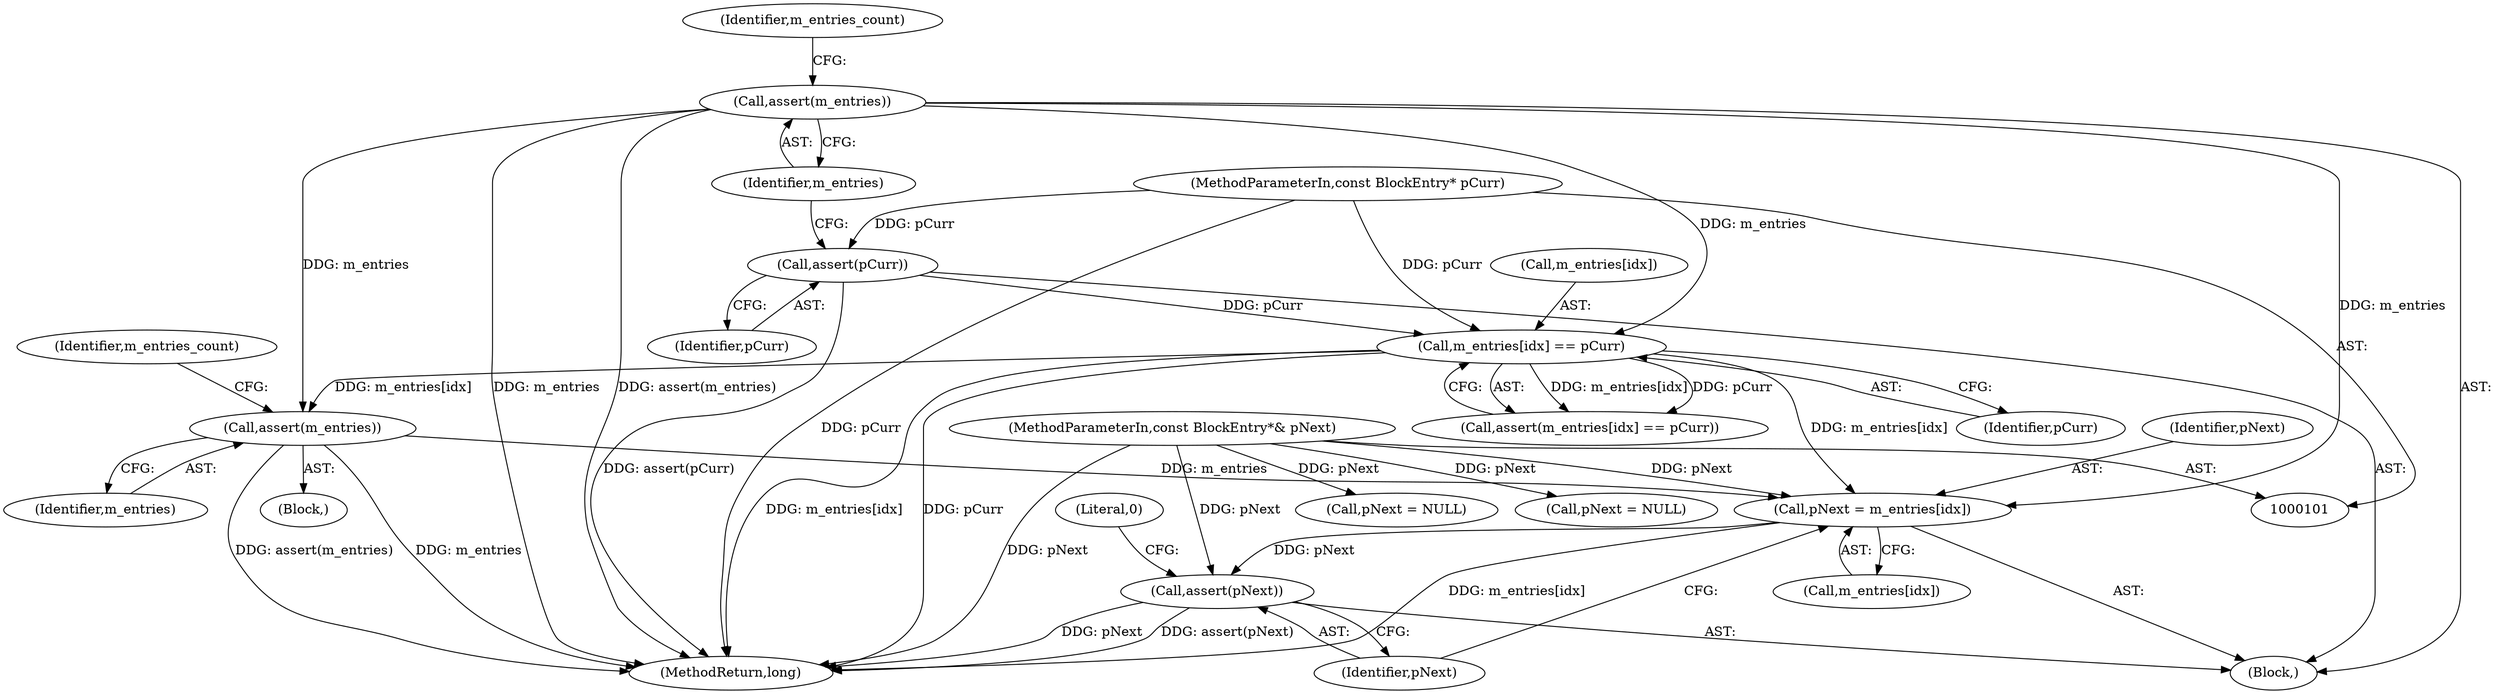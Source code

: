 digraph "1_Android_04839626ed859623901ebd3a5fd483982186b59d_107@pointer" {
"1000175" [label="(Call,pNext = m_entries[idx])"];
"1000107" [label="(Call,assert(m_entries))"];
"1000123" [label="(Call,m_entries[idx] == pCurr)"];
"1000105" [label="(Call,assert(pCurr))"];
"1000102" [label="(MethodParameterIn,const BlockEntry* pCurr)"];
"1000164" [label="(Call,assert(m_entries))"];
"1000103" [label="(MethodParameterIn,const BlockEntry*& pNext)"];
"1000180" [label="(Call,assert(pNext))"];
"1000108" [label="(Identifier,m_entries)"];
"1000184" [label="(MethodReturn,long)"];
"1000111" [label="(Identifier,m_entries_count)"];
"1000102" [label="(MethodParameterIn,const BlockEntry* pCurr)"];
"1000106" [label="(Identifier,pCurr)"];
"1000180" [label="(Call,assert(pNext))"];
"1000127" [label="(Identifier,pCurr)"];
"1000124" [label="(Call,m_entries[idx])"];
"1000135" [label="(Block,)"];
"1000123" [label="(Call,m_entries[idx] == pCurr)"];
"1000176" [label="(Identifier,pNext)"];
"1000168" [label="(Identifier,m_entries_count)"];
"1000159" [label="(Call,pNext = NULL)"];
"1000165" [label="(Identifier,m_entries)"];
"1000149" [label="(Call,pNext = NULL)"];
"1000175" [label="(Call,pNext = m_entries[idx])"];
"1000183" [label="(Literal,0)"];
"1000107" [label="(Call,assert(m_entries))"];
"1000181" [label="(Identifier,pNext)"];
"1000177" [label="(Call,m_entries[idx])"];
"1000122" [label="(Call,assert(m_entries[idx] == pCurr))"];
"1000164" [label="(Call,assert(m_entries))"];
"1000103" [label="(MethodParameterIn,const BlockEntry*& pNext)"];
"1000104" [label="(Block,)"];
"1000105" [label="(Call,assert(pCurr))"];
"1000175" -> "1000104"  [label="AST: "];
"1000175" -> "1000177"  [label="CFG: "];
"1000176" -> "1000175"  [label="AST: "];
"1000177" -> "1000175"  [label="AST: "];
"1000181" -> "1000175"  [label="CFG: "];
"1000175" -> "1000184"  [label="DDG: m_entries[idx]"];
"1000107" -> "1000175"  [label="DDG: m_entries"];
"1000123" -> "1000175"  [label="DDG: m_entries[idx]"];
"1000164" -> "1000175"  [label="DDG: m_entries"];
"1000103" -> "1000175"  [label="DDG: pNext"];
"1000175" -> "1000180"  [label="DDG: pNext"];
"1000107" -> "1000104"  [label="AST: "];
"1000107" -> "1000108"  [label="CFG: "];
"1000108" -> "1000107"  [label="AST: "];
"1000111" -> "1000107"  [label="CFG: "];
"1000107" -> "1000184"  [label="DDG: m_entries"];
"1000107" -> "1000184"  [label="DDG: assert(m_entries)"];
"1000107" -> "1000123"  [label="DDG: m_entries"];
"1000107" -> "1000164"  [label="DDG: m_entries"];
"1000123" -> "1000122"  [label="AST: "];
"1000123" -> "1000127"  [label="CFG: "];
"1000124" -> "1000123"  [label="AST: "];
"1000127" -> "1000123"  [label="AST: "];
"1000122" -> "1000123"  [label="CFG: "];
"1000123" -> "1000184"  [label="DDG: pCurr"];
"1000123" -> "1000184"  [label="DDG: m_entries[idx]"];
"1000123" -> "1000122"  [label="DDG: m_entries[idx]"];
"1000123" -> "1000122"  [label="DDG: pCurr"];
"1000105" -> "1000123"  [label="DDG: pCurr"];
"1000102" -> "1000123"  [label="DDG: pCurr"];
"1000123" -> "1000164"  [label="DDG: m_entries[idx]"];
"1000105" -> "1000104"  [label="AST: "];
"1000105" -> "1000106"  [label="CFG: "];
"1000106" -> "1000105"  [label="AST: "];
"1000108" -> "1000105"  [label="CFG: "];
"1000105" -> "1000184"  [label="DDG: assert(pCurr)"];
"1000102" -> "1000105"  [label="DDG: pCurr"];
"1000102" -> "1000101"  [label="AST: "];
"1000102" -> "1000184"  [label="DDG: pCurr"];
"1000164" -> "1000135"  [label="AST: "];
"1000164" -> "1000165"  [label="CFG: "];
"1000165" -> "1000164"  [label="AST: "];
"1000168" -> "1000164"  [label="CFG: "];
"1000164" -> "1000184"  [label="DDG: assert(m_entries)"];
"1000164" -> "1000184"  [label="DDG: m_entries"];
"1000103" -> "1000101"  [label="AST: "];
"1000103" -> "1000184"  [label="DDG: pNext"];
"1000103" -> "1000149"  [label="DDG: pNext"];
"1000103" -> "1000159"  [label="DDG: pNext"];
"1000103" -> "1000180"  [label="DDG: pNext"];
"1000180" -> "1000104"  [label="AST: "];
"1000180" -> "1000181"  [label="CFG: "];
"1000181" -> "1000180"  [label="AST: "];
"1000183" -> "1000180"  [label="CFG: "];
"1000180" -> "1000184"  [label="DDG: pNext"];
"1000180" -> "1000184"  [label="DDG: assert(pNext)"];
}
